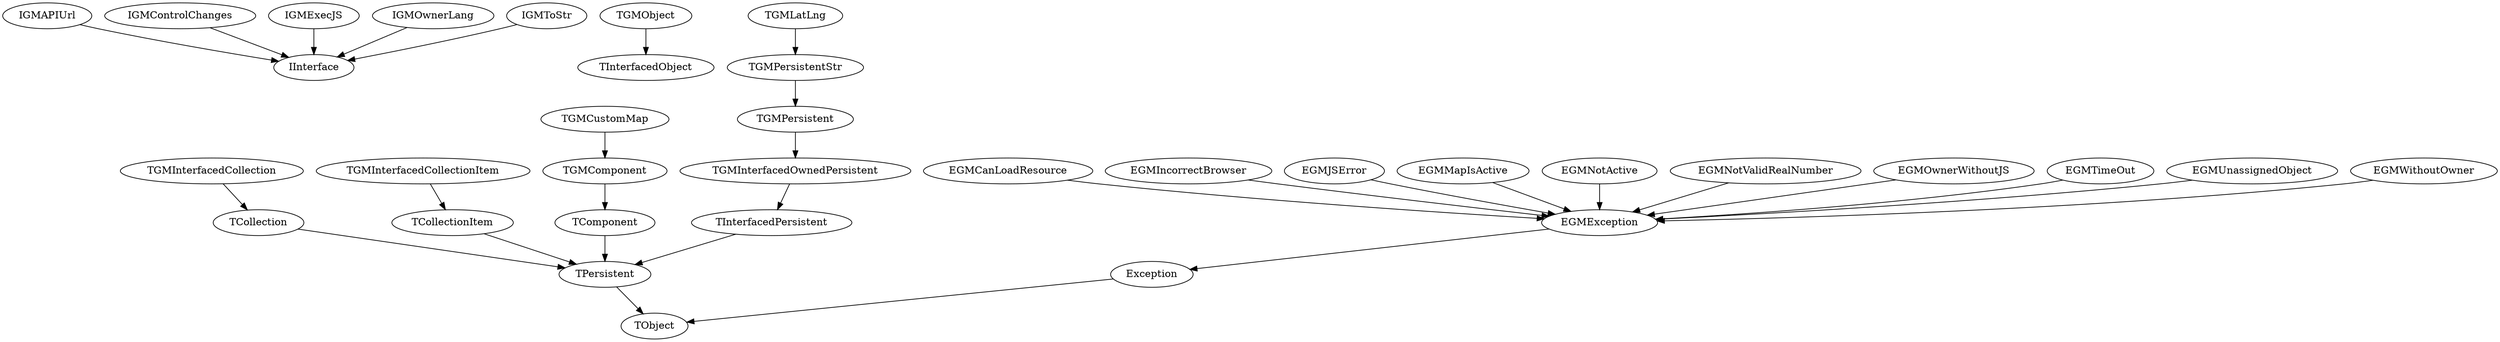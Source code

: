 DiGraph Classes {
  "IGMAPIUrl" -> "IInterface"
  "IGMAPIUrl" [href="GMLib.Classes.IGMAPIUrl.html"]
  "IGMControlChanges" -> "IInterface"
  "IGMControlChanges" [href="GMLib.Classes.IGMControlChanges.html"]
  "IGMExecJS" -> "IInterface"
  "IGMExecJS" [href="GMLib.Classes.IGMExecJS.html"]
  "IGMOwnerLang" -> "IInterface"
  "IGMOwnerLang" [href="GMLib.Classes.IGMOwnerLang.html"]
  "IGMToStr" -> "IInterface"
  "IGMToStr" [href="GMLib.Classes.IGMToStr.html"]
  "TGMObject" -> "TInterfacedObject"
  "TGMObject" [href="GMLib.Classes.TGMObject.html"]
  "Exception" -> "TObject"
  "EGMException" -> "Exception"
  "EGMException" [href="GMLib.Exceptions.EGMException.html"]
  "EGMCanLoadResource" -> "EGMException"
  "EGMCanLoadResource" [href="GMLib.Exceptions.EGMCanLoadResource.html"]
  "EGMIncorrectBrowser" -> "EGMException"
  "EGMIncorrectBrowser" [href="GMLib.Exceptions.EGMIncorrectBrowser.html"]
  "EGMJSError" -> "EGMException"
  "EGMJSError" [href="GMLib.Exceptions.EGMJSError.html"]
  "EGMMapIsActive" -> "EGMException"
  "EGMMapIsActive" [href="GMLib.Exceptions.EGMMapIsActive.html"]
  "EGMNotActive" -> "EGMException"
  "EGMNotActive" [href="GMLib.Exceptions.EGMNotActive.html"]
  "EGMNotValidRealNumber" -> "EGMException"
  "EGMNotValidRealNumber" [href="GMLib.Exceptions.EGMNotValidRealNumber.html"]
  "EGMOwnerWithoutJS" -> "EGMException"
  "EGMOwnerWithoutJS" [href="GMLib.Exceptions.EGMOwnerWithoutJS.html"]
  "EGMTimeOut" -> "EGMException"
  "EGMTimeOut" [href="GMLib.Exceptions.EGMTimeOut.html"]
  "EGMUnassignedObject" -> "EGMException"
  "EGMUnassignedObject" [href="GMLib.Exceptions.EGMUnassignedObject.html"]
  "EGMWithoutOwner" -> "EGMException"
  "EGMWithoutOwner" [href="GMLib.Exceptions.EGMWithoutOwner.html"]
  "TPersistent" -> "TObject"
  "TCollection" -> "TPersistent"
  "TGMInterfacedCollection" -> "TCollection"
  "TGMInterfacedCollection" [href="GMLib.Classes.TGMInterfacedCollection.html"]
  "TCollectionItem" -> "TPersistent"
  "TGMInterfacedCollectionItem" -> "TCollectionItem"
  "TGMInterfacedCollectionItem" [href="GMLib.Classes.TGMInterfacedCollectionItem.html"]
  "TComponent" -> "TPersistent"
  "TGMComponent" -> "TComponent"
  "TGMComponent" [href="GMLib.Classes.TGMComponent.html"]
  "TGMCustomMap" -> "TGMComponent"
  "TGMCustomMap" [href="GMLib.Map.TGMCustomMap.html"]
  "TInterfacedPersistent" -> "TPersistent"
  "TGMInterfacedOwnedPersistent" -> "TInterfacedPersistent"
  "TGMInterfacedOwnedPersistent" [href="GMLib.Classes.TGMInterfacedOwnedPersistent.html"]
  "TGMPersistent" -> "TGMInterfacedOwnedPersistent"
  "TGMPersistent" [href="GMLib.Classes.TGMPersistent.html"]
  "TGMPersistentStr" -> "TGMPersistent"
  "TGMPersistentStr" [href="GMLib.Classes.TGMPersistentStr.html"]
  "TGMLatLng" -> "TGMPersistentStr"
  "TGMLatLng" [href="GMLib.LatLng.TGMLatLng.html"]
}

